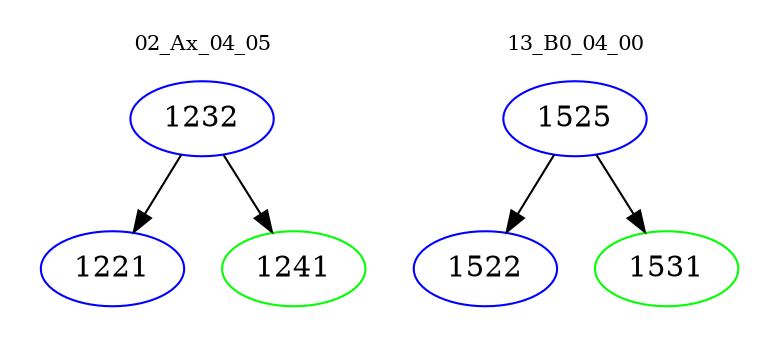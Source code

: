 digraph{
subgraph cluster_0 {
color = white
label = "02_Ax_04_05";
fontsize=10;
T0_1232 [label="1232", color="blue"]
T0_1232 -> T0_1221 [color="black"]
T0_1221 [label="1221", color="blue"]
T0_1232 -> T0_1241 [color="black"]
T0_1241 [label="1241", color="green"]
}
subgraph cluster_1 {
color = white
label = "13_B0_04_00";
fontsize=10;
T1_1525 [label="1525", color="blue"]
T1_1525 -> T1_1522 [color="black"]
T1_1522 [label="1522", color="blue"]
T1_1525 -> T1_1531 [color="black"]
T1_1531 [label="1531", color="green"]
}
}
